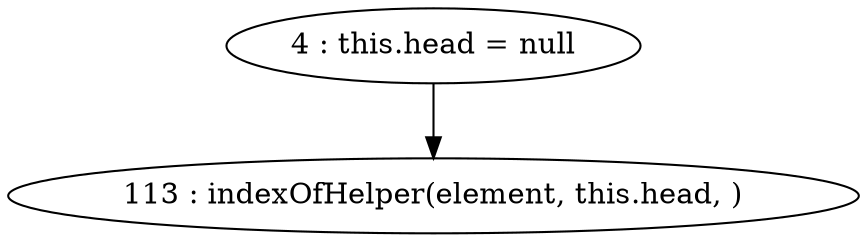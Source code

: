 digraph G {
"4 : this.head = null"
"4 : this.head = null" -> "113 : indexOfHelper(element, this.head, )"
"113 : indexOfHelper(element, this.head, )"
}